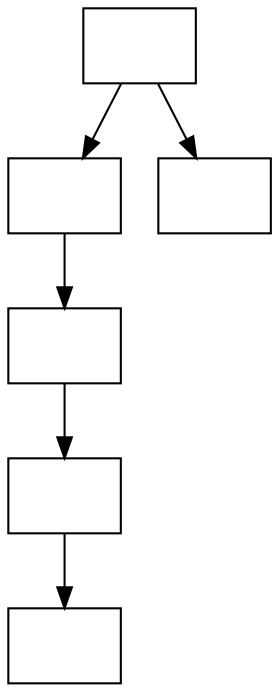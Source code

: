digraph G {
compound=true;
	int [imagescale=true;image="secret_code_int.png",label="",shape=rectangle];
	orig_nfa [imagescale=true;image="secret_code_orig_nfa.png",label="",shape=rectangle];
	compo_nfa [imagescale=true;image="secret_code_compositional_nfa.png",label="",shape=rectangle];
	min_nfa [imagescale=true;image="secret_code_mini_dfa.png",label="",shape=rectangle];
	hid_0_nfa [imagescale=true;image="secret_code_hid_0_nfa.png",label="",shape=rectangle];
	hid_0_closed_nfa [imagescale=true;image="secret_code_hid_0_closed_nfa.png",label="",shape=rectangle];
	int->orig_nfa;
	int->compo_nfa;
	orig_nfa->min_nfa;
	min_nfa->hid_0_nfa;
	hid_0_nfa->hid_0_closed_nfa;
}